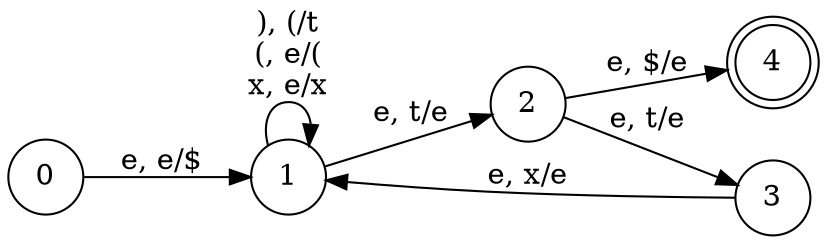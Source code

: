digraph PDA {
	rankdir=LR;
	0 [shape=circle];
	0 -> 1[label="e, e/$"]
	1 [shape=circle];
	1 -> 1[label="), (/t\n(, e/(\nx, e/x"]
	1 -> 2[label="e, t/e"]
	2 [shape=circle];
	2 -> 3[label="e, t/e"]
	2 -> 4[label="e, $/e"]
	3 [shape=circle];
	3 -> 1[label="e, x/e"]
	4 [shape=doublecircle];
}